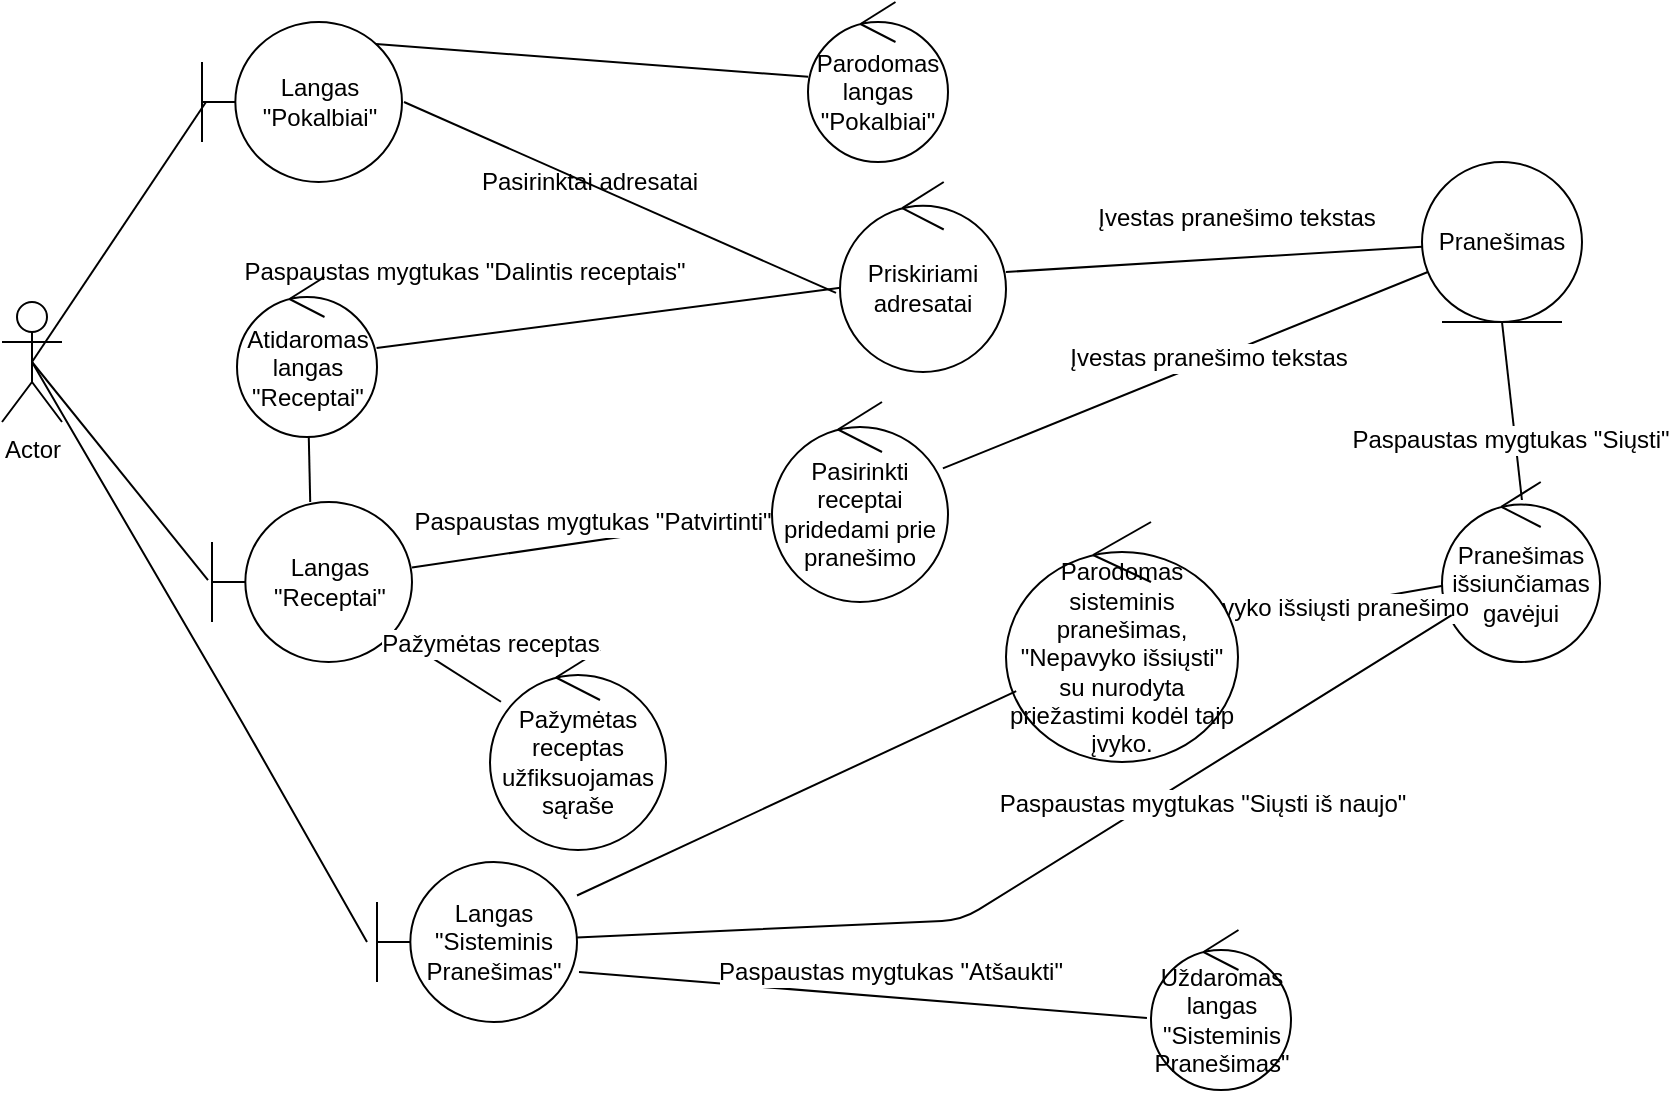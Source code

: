 <mxfile version="10.6.8" type="github"><diagram id="qGVhidxi3qc4Q2dun7Jg" name="Page-1"><mxGraphModel dx="2036" dy="590" grid="1" gridSize="10" guides="1" tooltips="1" connect="1" arrows="1" fold="1" page="1" pageScale="1" pageWidth="827" pageHeight="1169" math="0" shadow="0"><root><mxCell id="0"/><mxCell id="1" parent="0"/><mxCell id="P2x7NdR0kpHgVezgbXJG-1" value="Actor" style="shape=umlActor;verticalLabelPosition=bottom;labelBackgroundColor=#ffffff;verticalAlign=top;html=1;outlineConnect=0;" parent="1" vertex="1"><mxGeometry x="-60" y="360" width="30" height="60" as="geometry"/></mxCell><mxCell id="P2x7NdR0kpHgVezgbXJG-9" value="Parodomas langas &quot;Pokalbiai&quot;" style="ellipse;shape=umlControl;whiteSpace=wrap;html=1;" parent="1" vertex="1"><mxGeometry x="343" y="210" width="70" height="80" as="geometry"/></mxCell><mxCell id="P2x7NdR0kpHgVezgbXJG-14" value="Langas &quot;Pokalbiai&quot;" style="shape=umlBoundary;whiteSpace=wrap;html=1;" parent="1" vertex="1"><mxGeometry x="40" y="220" width="100" height="80" as="geometry"/></mxCell><mxCell id="P2x7NdR0kpHgVezgbXJG-15" value="" style="endArrow=none;html=1;exitX=0.87;exitY=0.138;exitDx=0;exitDy=0;exitPerimeter=0;" parent="1" source="P2x7NdR0kpHgVezgbXJG-14" target="P2x7NdR0kpHgVezgbXJG-9" edge="1"><mxGeometry width="50" height="50" relative="1" as="geometry"><mxPoint x="210" y="410" as="sourcePoint"/><mxPoint x="-50" y="480" as="targetPoint"/></mxGeometry></mxCell><mxCell id="P2x7NdR0kpHgVezgbXJG-16" value="" style="endArrow=none;html=1;entryX=0.02;entryY=0.5;entryDx=0;entryDy=0;entryPerimeter=0;exitX=0.5;exitY=0.5;exitDx=0;exitDy=0;exitPerimeter=0;" parent="1" source="P2x7NdR0kpHgVezgbXJG-1" target="P2x7NdR0kpHgVezgbXJG-14" edge="1"><mxGeometry width="50" height="50" relative="1" as="geometry"><mxPoint x="-100" y="530" as="sourcePoint"/><mxPoint x="-50" y="480" as="targetPoint"/></mxGeometry></mxCell><mxCell id="P2x7NdR0kpHgVezgbXJG-17" value="" style="endArrow=none;html=1;exitX=1.01;exitY=0.5;exitDx=0;exitDy=0;exitPerimeter=0;entryX=-0.024;entryY=0.584;entryDx=0;entryDy=0;entryPerimeter=0;" parent="1" source="P2x7NdR0kpHgVezgbXJG-14" target="P2x7NdR0kpHgVezgbXJG-19" edge="1"><mxGeometry width="50" height="50" relative="1" as="geometry"><mxPoint x="-100" y="530" as="sourcePoint"/><mxPoint x="340" y="420" as="targetPoint"/></mxGeometry></mxCell><mxCell id="P2x7NdR0kpHgVezgbXJG-18" value="Pasirinktai adresatai" style="text;html=1;resizable=0;points=[];autosize=1;align=left;verticalAlign=top;spacingTop=-4;" parent="1" vertex="1"><mxGeometry x="177.5" y="290" width="120" height="20" as="geometry"/></mxCell><mxCell id="P2x7NdR0kpHgVezgbXJG-19" value="Priskiriami adresatai" style="ellipse;shape=umlControl;whiteSpace=wrap;html=1;" parent="1" vertex="1"><mxGeometry x="359" y="300" width="83" height="95" as="geometry"/></mxCell><mxCell id="P2x7NdR0kpHgVezgbXJG-20" value="Pranešimas" style="ellipse;shape=umlEntity;whiteSpace=wrap;html=1;" parent="1" vertex="1"><mxGeometry x="650" y="290" width="80" height="80" as="geometry"/></mxCell><mxCell id="P2x7NdR0kpHgVezgbXJG-22" value="" style="endArrow=none;html=1;" parent="1" source="P2x7NdR0kpHgVezgbXJG-20" target="P2x7NdR0kpHgVezgbXJG-19" edge="1"><mxGeometry width="50" height="50" relative="1" as="geometry"><mxPoint x="-100" y="710" as="sourcePoint"/><mxPoint x="390" y="460" as="targetPoint"/></mxGeometry></mxCell><mxCell id="P2x7NdR0kpHgVezgbXJG-23" value="Įvestas pranešimo tekstas" style="text;html=1;resizable=0;points=[];align=center;verticalAlign=middle;labelBackgroundColor=#ffffff;" parent="P2x7NdR0kpHgVezgbXJG-22" vertex="1" connectable="0"><mxGeometry x="-0.445" y="4" relative="1" as="geometry"><mxPoint x="-35.5" y="-22" as="offset"/></mxGeometry></mxCell><mxCell id="P2x7NdR0kpHgVezgbXJG-24" value="" style="endArrow=none;html=1;" parent="1" source="P2x7NdR0kpHgVezgbXJG-27" target="P2x7NdR0kpHgVezgbXJG-19" edge="1"><mxGeometry width="50" height="50" relative="1" as="geometry"><mxPoint x="375" y="630" as="sourcePoint"/><mxPoint x="410" y="620" as="targetPoint"/></mxGeometry></mxCell><mxCell id="P2x7NdR0kpHgVezgbXJG-26" value="&lt;span&gt;Paspaustas mygtukas &quot;Dalintis receptais&quot;&lt;/span&gt;" style="text;html=1;resizable=0;points=[];align=center;verticalAlign=middle;labelBackgroundColor=#ffffff;" parent="P2x7NdR0kpHgVezgbXJG-24" vertex="1" connectable="0"><mxGeometry x="-0.682" relative="1" as="geometry"><mxPoint x="6.5" y="-33" as="offset"/></mxGeometry></mxCell><mxCell id="P2x7NdR0kpHgVezgbXJG-27" value="Atidaromas langas &quot;Receptai&quot;" style="ellipse;shape=umlControl;whiteSpace=wrap;html=1;" parent="1" vertex="1"><mxGeometry x="57.5" y="347.5" width="70" height="80" as="geometry"/></mxCell><mxCell id="P2x7NdR0kpHgVezgbXJG-28" value="Langas &quot;Receptai&quot;" style="shape=umlBoundary;whiteSpace=wrap;html=1;" parent="1" vertex="1"><mxGeometry x="45" y="460" width="100" height="80" as="geometry"/></mxCell><mxCell id="P2x7NdR0kpHgVezgbXJG-29" value="" style="endArrow=none;html=1;" parent="1" source="P2x7NdR0kpHgVezgbXJG-28" target="P2x7NdR0kpHgVezgbXJG-27" edge="1"><mxGeometry width="50" height="50" relative="1" as="geometry"><mxPoint x="-100" y="860" as="sourcePoint"/><mxPoint x="-50" y="810" as="targetPoint"/></mxGeometry></mxCell><mxCell id="P2x7NdR0kpHgVezgbXJG-30" value="" style="endArrow=none;html=1;entryX=0.5;entryY=0.5;entryDx=0;entryDy=0;entryPerimeter=0;exitX=-0.02;exitY=0.488;exitDx=0;exitDy=0;exitPerimeter=0;" parent="1" source="P2x7NdR0kpHgVezgbXJG-28" target="P2x7NdR0kpHgVezgbXJG-1" edge="1"><mxGeometry width="50" height="50" relative="1" as="geometry"><mxPoint x="-100" y="780" as="sourcePoint"/><mxPoint x="-50" y="730" as="targetPoint"/></mxGeometry></mxCell><mxCell id="P2x7NdR0kpHgVezgbXJG-31" value="Pažymėtas receptas užfiksuojamas sąraše" style="ellipse;shape=umlControl;whiteSpace=wrap;html=1;" parent="1" vertex="1"><mxGeometry x="184" y="534" width="88" height="100" as="geometry"/></mxCell><mxCell id="P2x7NdR0kpHgVezgbXJG-32" value="" style="endArrow=none;html=1;" parent="1" source="P2x7NdR0kpHgVezgbXJG-31" target="P2x7NdR0kpHgVezgbXJG-28" edge="1"><mxGeometry width="50" height="50" relative="1" as="geometry"><mxPoint x="93" y="803" as="sourcePoint"/><mxPoint x="70" y="700" as="targetPoint"/></mxGeometry></mxCell><mxCell id="P2x7NdR0kpHgVezgbXJG-33" value="Pažymėtas receptas" style="text;html=1;resizable=0;points=[];align=center;verticalAlign=middle;labelBackgroundColor=#ffffff;" parent="P2x7NdR0kpHgVezgbXJG-32" vertex="1" connectable="0"><mxGeometry x="0.4" y="1" relative="1" as="geometry"><mxPoint x="26.5" y="-10" as="offset"/></mxGeometry></mxCell><mxCell id="P2x7NdR0kpHgVezgbXJG-35" value="" style="endArrow=none;html=1;" parent="1" source="P2x7NdR0kpHgVezgbXJG-37" target="P2x7NdR0kpHgVezgbXJG-28" edge="1"><mxGeometry width="50" height="50" relative="1" as="geometry"><mxPoint x="-100" y="790" as="sourcePoint"/><mxPoint x="-50" y="740" as="targetPoint"/></mxGeometry></mxCell><mxCell id="P2x7NdR0kpHgVezgbXJG-36" value="Paspaustas mygtukas &quot;Patvirtinti&quot;" style="text;html=1;resizable=0;points=[];align=center;verticalAlign=middle;labelBackgroundColor=#ffffff;" parent="P2x7NdR0kpHgVezgbXJG-35" vertex="1" connectable="0"><mxGeometry x="0.376" y="1" relative="1" as="geometry"><mxPoint x="33" y="-15.5" as="offset"/></mxGeometry></mxCell><mxCell id="P2x7NdR0kpHgVezgbXJG-37" value="Pasirinkti receptai pridedami prie pranešimo" style="ellipse;shape=umlControl;whiteSpace=wrap;html=1;" parent="1" vertex="1"><mxGeometry x="325" y="410" width="88" height="100" as="geometry"/></mxCell><mxCell id="P2x7NdR0kpHgVezgbXJG-38" value="" style="endArrow=none;html=1;" parent="1" source="P2x7NdR0kpHgVezgbXJG-20" target="P2x7NdR0kpHgVezgbXJG-37" edge="1"><mxGeometry width="50" height="50" relative="1" as="geometry"><mxPoint x="545" y="524" as="sourcePoint"/><mxPoint x="400" y="470" as="targetPoint"/></mxGeometry></mxCell><mxCell id="P2x7NdR0kpHgVezgbXJG-39" value="Įvestas pranešimo tekstas" style="text;html=1;resizable=0;points=[];align=center;verticalAlign=middle;labelBackgroundColor=#ffffff;" parent="P2x7NdR0kpHgVezgbXJG-38" vertex="1" connectable="0"><mxGeometry x="-0.445" y="4" relative="1" as="geometry"><mxPoint x="-44.5" y="11.5" as="offset"/></mxGeometry></mxCell><mxCell id="P2x7NdR0kpHgVezgbXJG-40" value="Pranešimas išsiunčiamas gavėjui" style="ellipse;shape=umlControl;whiteSpace=wrap;html=1;" parent="1" vertex="1"><mxGeometry x="660" y="450" width="79" height="90" as="geometry"/></mxCell><mxCell id="P2x7NdR0kpHgVezgbXJG-41" value="" style="endArrow=none;html=1;entryX=0.5;entryY=1;entryDx=0;entryDy=0;exitX=0.506;exitY=0.1;exitDx=0;exitDy=0;exitPerimeter=0;" parent="1" source="P2x7NdR0kpHgVezgbXJG-40" target="P2x7NdR0kpHgVezgbXJG-20" edge="1"><mxGeometry width="50" height="50" relative="1" as="geometry"><mxPoint x="-100" y="940" as="sourcePoint"/><mxPoint x="-50" y="890" as="targetPoint"/></mxGeometry></mxCell><mxCell id="P2x7NdR0kpHgVezgbXJG-42" value="Paspaustas mygtukas &quot;Siųsti&quot;" style="text;html=1;resizable=0;points=[];align=center;verticalAlign=middle;labelBackgroundColor=#ffffff;" parent="P2x7NdR0kpHgVezgbXJG-41" vertex="1" connectable="0"><mxGeometry x="-0.312" y="3" relative="1" as="geometry"><mxPoint as="offset"/></mxGeometry></mxCell><mxCell id="P2x7NdR0kpHgVezgbXJG-43" value="" style="endArrow=none;html=1;" parent="1" source="P2x7NdR0kpHgVezgbXJG-45" target="P2x7NdR0kpHgVezgbXJG-40" edge="1"><mxGeometry width="50" height="50" relative="1" as="geometry"><mxPoint x="310" y="890" as="sourcePoint"/><mxPoint x="-50" y="890" as="targetPoint"/></mxGeometry></mxCell><mxCell id="P2x7NdR0kpHgVezgbXJG-59" value="&lt;span&gt;Nepavyko išsiųsti pranešimo&lt;/span&gt;" style="text;html=1;resizable=0;points=[];align=center;verticalAlign=middle;labelBackgroundColor=#ffffff;" parent="P2x7NdR0kpHgVezgbXJG-43" vertex="1" connectable="0"><mxGeometry x="-0.236" relative="1" as="geometry"><mxPoint as="offset"/></mxGeometry></mxCell><mxCell id="P2x7NdR0kpHgVezgbXJG-45" value="Parodomas sisteminis pranešimas, &quot;Nepavyko išsiųsti&quot; su nurodyta priežastimi kodėl taip įvyko." style="ellipse;shape=umlControl;whiteSpace=wrap;html=1;" parent="1" vertex="1"><mxGeometry x="442" y="470" width="116" height="120" as="geometry"/></mxCell><mxCell id="P2x7NdR0kpHgVezgbXJG-46" value="Langas &quot;Sisteminis Pranešimas&quot;" style="shape=umlBoundary;whiteSpace=wrap;html=1;" parent="1" vertex="1"><mxGeometry x="127.5" y="640" width="100" height="80" as="geometry"/></mxCell><mxCell id="P2x7NdR0kpHgVezgbXJG-47" value="" style="endArrow=none;html=1;" parent="1" source="P2x7NdR0kpHgVezgbXJG-46" target="P2x7NdR0kpHgVezgbXJG-45" edge="1"><mxGeometry width="50" height="50" relative="1" as="geometry"><mxPoint x="115" y="962" as="sourcePoint"/><mxPoint x="-50" y="1040" as="targetPoint"/></mxGeometry></mxCell><mxCell id="P2x7NdR0kpHgVezgbXJG-48" value="" style="endArrow=none;html=1;" parent="1" source="P2x7NdR0kpHgVezgbXJG-40" target="P2x7NdR0kpHgVezgbXJG-46" edge="1"><mxGeometry width="50" height="50" relative="1" as="geometry"><mxPoint x="-100" y="1100" as="sourcePoint"/><mxPoint x="126" y="800" as="targetPoint"/><Array as="points"><mxPoint x="420" y="669"/></Array></mxGeometry></mxCell><mxCell id="P2x7NdR0kpHgVezgbXJG-49" value="Paspaustas mygtukas &quot;Siųsti iš naujo&quot;" style="text;html=1;resizable=0;points=[];align=center;verticalAlign=middle;labelBackgroundColor=#ffffff;" parent="P2x7NdR0kpHgVezgbXJG-48" vertex="1" connectable="0"><mxGeometry x="0.311" y="4" relative="1" as="geometry"><mxPoint x="146.5" y="-63.5" as="offset"/></mxGeometry></mxCell><mxCell id="P2x7NdR0kpHgVezgbXJG-50" value="Uždaromas langas &quot;Sisteminis Pranešimas&quot;" style="ellipse;shape=umlControl;whiteSpace=wrap;html=1;" parent="1" vertex="1"><mxGeometry x="514.5" y="674" width="70" height="80" as="geometry"/></mxCell><mxCell id="P2x7NdR0kpHgVezgbXJG-51" value="" style="endArrow=none;html=1;entryX=-0.05;entryY=0.5;entryDx=0;entryDy=0;entryPerimeter=0;exitX=0.5;exitY=0.5;exitDx=0;exitDy=0;exitPerimeter=0;" parent="1" source="P2x7NdR0kpHgVezgbXJG-1" target="P2x7NdR0kpHgVezgbXJG-46" edge="1"><mxGeometry width="50" height="50" relative="1" as="geometry"><mxPoint x="-100" y="1240" as="sourcePoint"/><mxPoint x="-50" y="1190" as="targetPoint"/><Array as="points"><mxPoint x="60" y="570"/></Array></mxGeometry></mxCell><mxCell id="P2x7NdR0kpHgVezgbXJG-52" value="" style="endArrow=none;html=1;entryX=1.01;entryY=0.688;entryDx=0;entryDy=0;entryPerimeter=0;exitX=-0.029;exitY=0.55;exitDx=0;exitDy=0;exitPerimeter=0;" parent="1" source="P2x7NdR0kpHgVezgbXJG-50" target="P2x7NdR0kpHgVezgbXJG-46" edge="1"><mxGeometry width="50" height="50" relative="1" as="geometry"><mxPoint x="450" y="790" as="sourcePoint"/><mxPoint x="-50" y="1210" as="targetPoint"/></mxGeometry></mxCell><mxCell id="P2x7NdR0kpHgVezgbXJG-54" value="Paspaustas mygtukas &quot;Atšaukti&quot;" style="text;html=1;resizable=0;points=[];align=center;verticalAlign=middle;labelBackgroundColor=#ffffff;" parent="P2x7NdR0kpHgVezgbXJG-52" vertex="1" connectable="0"><mxGeometry x="-0.236" y="-1" relative="1" as="geometry"><mxPoint x="-20.5" y="-13.5" as="offset"/></mxGeometry></mxCell></root></mxGraphModel></diagram></mxfile>